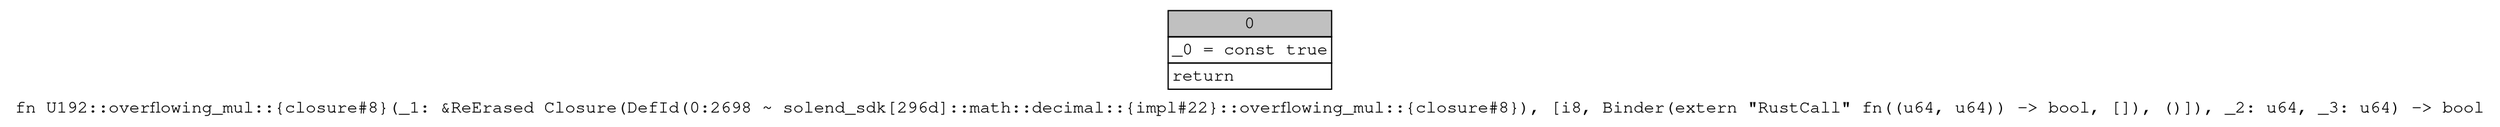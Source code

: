 digraph Mir_0_2698 {
    graph [fontname="Courier, monospace"];
    node [fontname="Courier, monospace"];
    edge [fontname="Courier, monospace"];
    label=<fn U192::overflowing_mul::{closure#8}(_1: &amp;ReErased Closure(DefId(0:2698 ~ solend_sdk[296d]::math::decimal::{impl#22}::overflowing_mul::{closure#8}), [i8, Binder(extern &quot;RustCall&quot; fn((u64, u64)) -&gt; bool, []), ()]), _2: u64, _3: u64) -&gt; bool<br align="left"/>>;
    bb0__0_2698 [shape="none", label=<<table border="0" cellborder="1" cellspacing="0"><tr><td bgcolor="gray" align="center" colspan="1">0</td></tr><tr><td align="left" balign="left">_0 = const true<br/></td></tr><tr><td align="left">return</td></tr></table>>];
}

